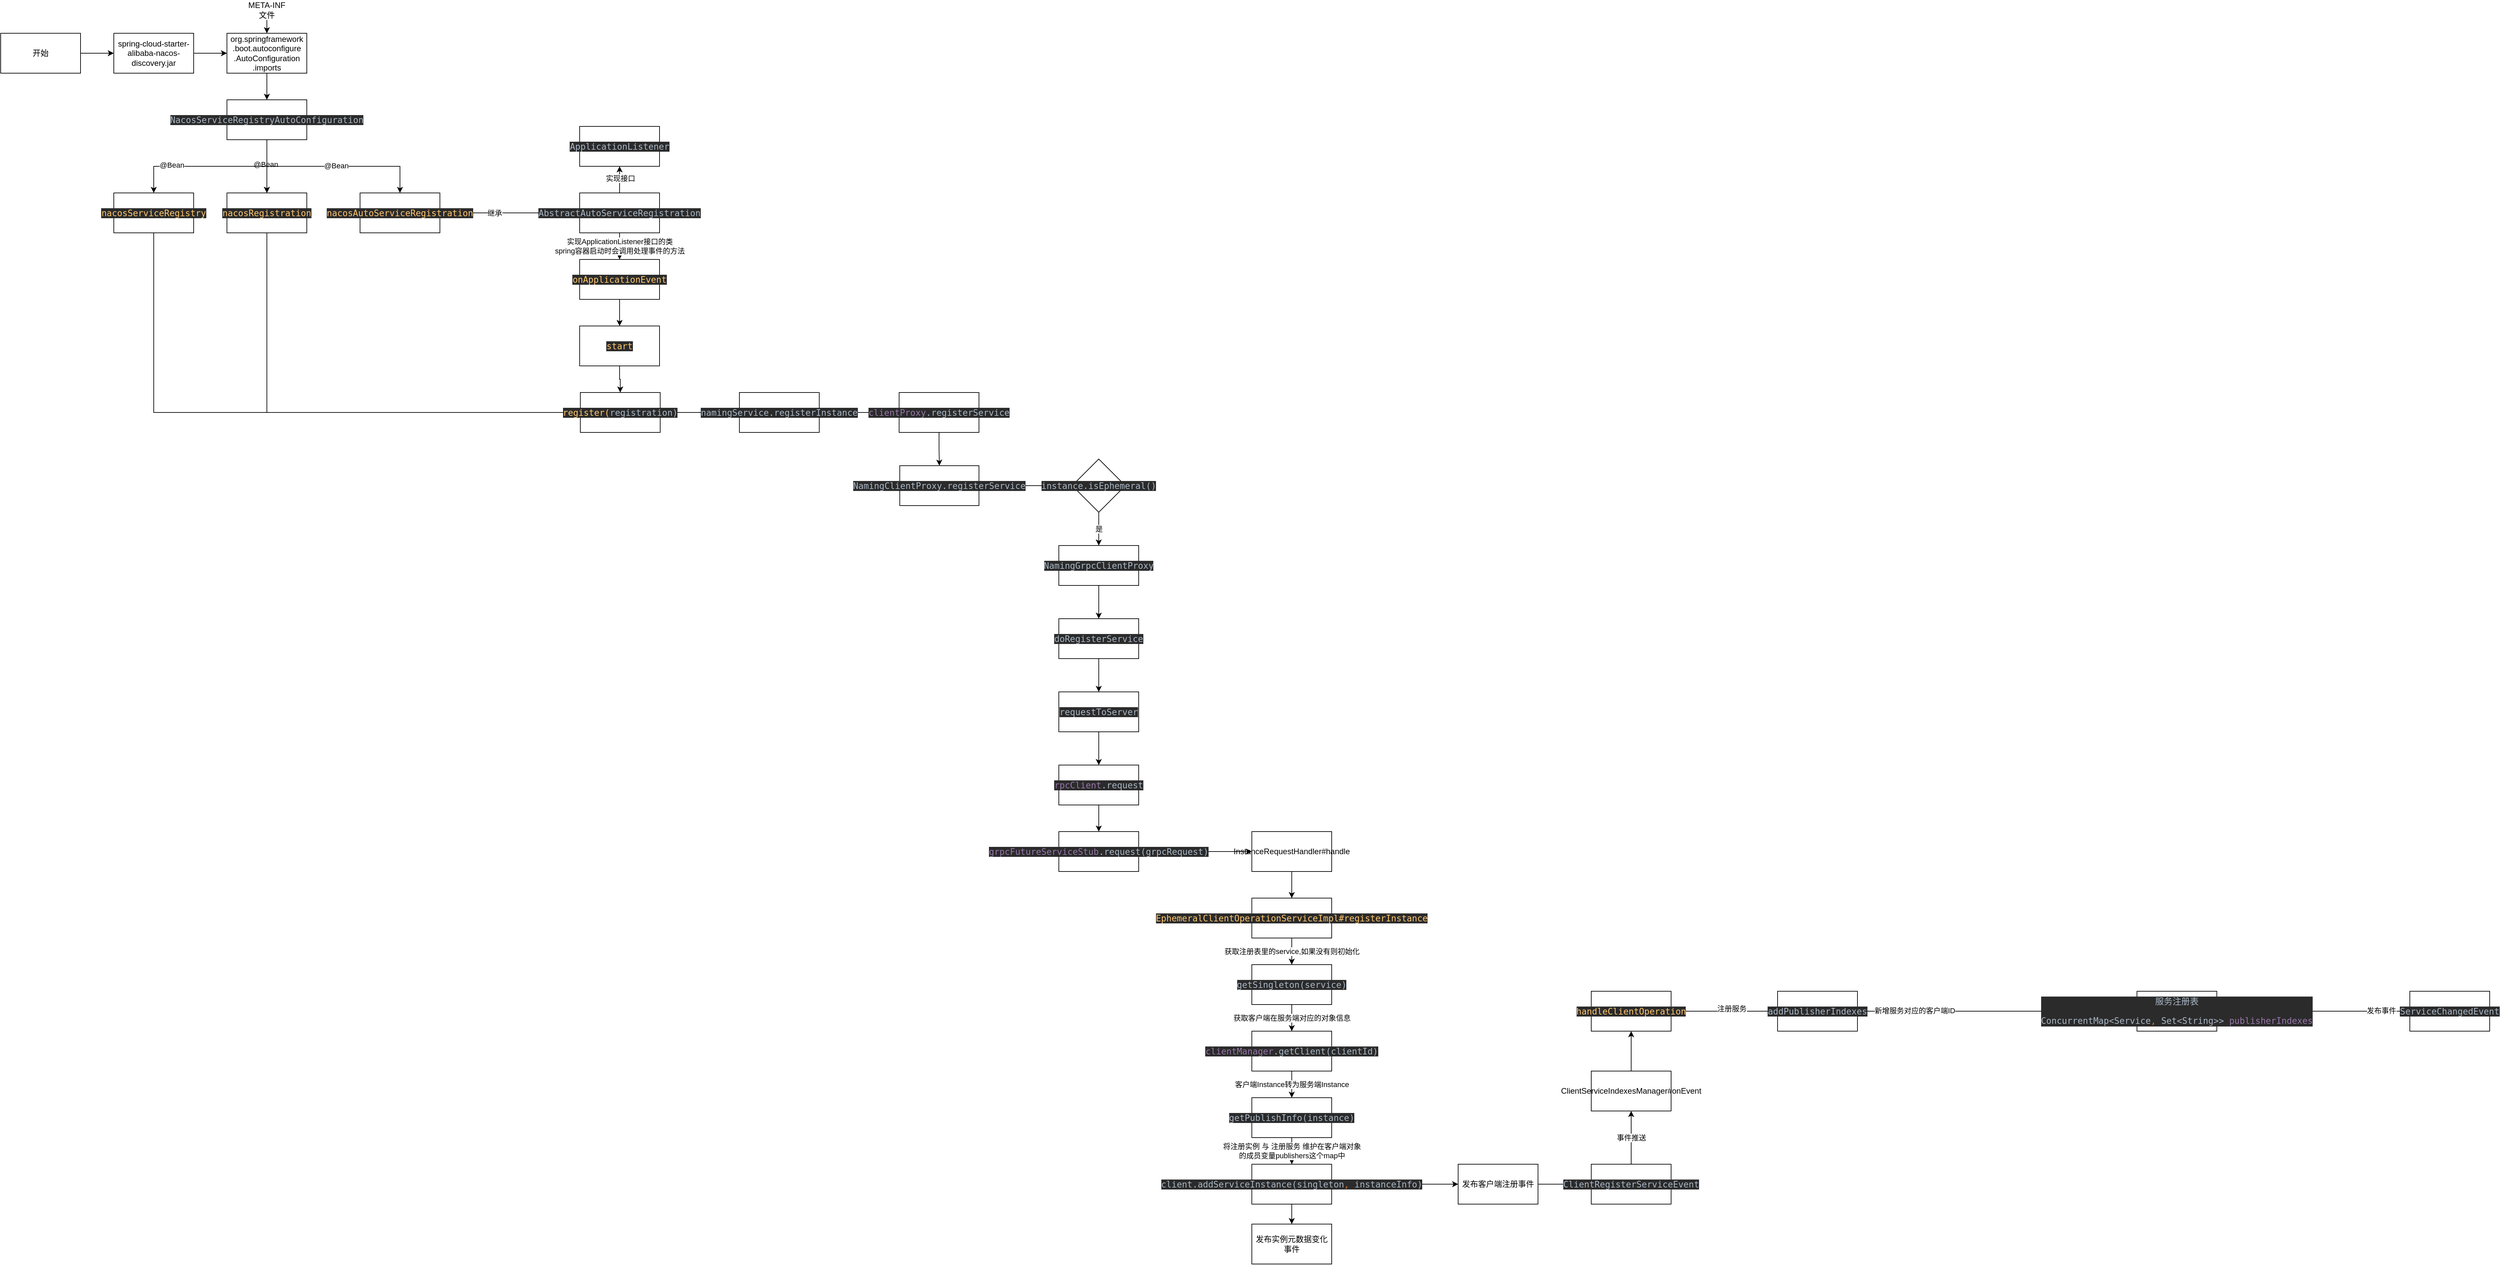 <mxfile version="26.2.9">
  <diagram name="第 1 页" id="qjIhuZ7C7WqoF21a-5gi">
    <mxGraphModel dx="934" dy="1765" grid="1" gridSize="10" guides="1" tooltips="1" connect="1" arrows="1" fold="1" page="1" pageScale="1" pageWidth="827" pageHeight="1169" math="0" shadow="0">
      <root>
        <mxCell id="0" />
        <mxCell id="1" parent="0" />
        <mxCell id="_J02eZVEoEPmhMqrI0cv-4" value="" style="edgeStyle=orthogonalEdgeStyle;rounded=0;orthogonalLoop=1;jettySize=auto;html=1;" edge="1" parent="1" source="_J02eZVEoEPmhMqrI0cv-2" target="_J02eZVEoEPmhMqrI0cv-3">
          <mxGeometry relative="1" as="geometry" />
        </mxCell>
        <mxCell id="_J02eZVEoEPmhMqrI0cv-2" value="开始" style="rounded=0;whiteSpace=wrap;html=1;" vertex="1" parent="1">
          <mxGeometry width="120" height="60" as="geometry" />
        </mxCell>
        <mxCell id="_J02eZVEoEPmhMqrI0cv-6" value="" style="edgeStyle=orthogonalEdgeStyle;rounded=0;orthogonalLoop=1;jettySize=auto;html=1;" edge="1" parent="1" source="_J02eZVEoEPmhMqrI0cv-3" target="_J02eZVEoEPmhMqrI0cv-5">
          <mxGeometry relative="1" as="geometry" />
        </mxCell>
        <mxCell id="_J02eZVEoEPmhMqrI0cv-3" value="spring-cloud-starter-alibaba-nacos-discovery.jar" style="whiteSpace=wrap;html=1;rounded=0;" vertex="1" parent="1">
          <mxGeometry x="170" width="120" height="60" as="geometry" />
        </mxCell>
        <mxCell id="_J02eZVEoEPmhMqrI0cv-10" value="" style="edgeStyle=orthogonalEdgeStyle;rounded=0;orthogonalLoop=1;jettySize=auto;html=1;" edge="1" parent="1" source="_J02eZVEoEPmhMqrI0cv-5" target="_J02eZVEoEPmhMqrI0cv-9">
          <mxGeometry relative="1" as="geometry" />
        </mxCell>
        <mxCell id="_J02eZVEoEPmhMqrI0cv-5" value="org.springframework&lt;div&gt;.boot.autoconfigure&lt;/div&gt;&lt;div&gt;.AutoConfiguration&lt;/div&gt;&lt;div&gt;.imports&lt;/div&gt;" style="whiteSpace=wrap;html=1;rounded=0;" vertex="1" parent="1">
          <mxGeometry x="340" width="120" height="60" as="geometry" />
        </mxCell>
        <mxCell id="_J02eZVEoEPmhMqrI0cv-8" style="edgeStyle=orthogonalEdgeStyle;rounded=0;orthogonalLoop=1;jettySize=auto;html=1;exitX=0.5;exitY=1;exitDx=0;exitDy=0;entryX=0.5;entryY=0;entryDx=0;entryDy=0;" edge="1" parent="1" source="_J02eZVEoEPmhMqrI0cv-7" target="_J02eZVEoEPmhMqrI0cv-5">
          <mxGeometry relative="1" as="geometry" />
        </mxCell>
        <mxCell id="_J02eZVEoEPmhMqrI0cv-7" value="META-INF文件" style="text;html=1;align=center;verticalAlign=middle;whiteSpace=wrap;rounded=0;" vertex="1" parent="1">
          <mxGeometry x="370" y="-50" width="60" height="30" as="geometry" />
        </mxCell>
        <mxCell id="_J02eZVEoEPmhMqrI0cv-12" value="" style="edgeStyle=orthogonalEdgeStyle;rounded=0;orthogonalLoop=1;jettySize=auto;html=1;" edge="1" parent="1" source="_J02eZVEoEPmhMqrI0cv-9" target="_J02eZVEoEPmhMqrI0cv-11">
          <mxGeometry relative="1" as="geometry" />
        </mxCell>
        <mxCell id="_J02eZVEoEPmhMqrI0cv-13" value="@Bean" style="edgeLabel;html=1;align=center;verticalAlign=middle;resizable=0;points=[];" vertex="1" connectable="0" parent="_J02eZVEoEPmhMqrI0cv-12">
          <mxGeometry x="-0.075" y="-2" relative="1" as="geometry">
            <mxPoint as="offset" />
          </mxGeometry>
        </mxCell>
        <mxCell id="_J02eZVEoEPmhMqrI0cv-14" value="" style="edgeStyle=orthogonalEdgeStyle;rounded=0;orthogonalLoop=1;jettySize=auto;html=1;" edge="1" parent="1" source="_J02eZVEoEPmhMqrI0cv-9" target="_J02eZVEoEPmhMqrI0cv-11">
          <mxGeometry relative="1" as="geometry" />
        </mxCell>
        <mxCell id="_J02eZVEoEPmhMqrI0cv-16" style="edgeStyle=orthogonalEdgeStyle;rounded=0;orthogonalLoop=1;jettySize=auto;html=1;exitX=0.5;exitY=1;exitDx=0;exitDy=0;" edge="1" parent="1" source="_J02eZVEoEPmhMqrI0cv-9" target="_J02eZVEoEPmhMqrI0cv-15">
          <mxGeometry relative="1" as="geometry" />
        </mxCell>
        <mxCell id="_J02eZVEoEPmhMqrI0cv-17" value="@Bean" style="edgeLabel;html=1;align=center;verticalAlign=middle;resizable=0;points=[];" vertex="1" connectable="0" parent="_J02eZVEoEPmhMqrI0cv-16">
          <mxGeometry x="0.464" y="-2" relative="1" as="geometry">
            <mxPoint as="offset" />
          </mxGeometry>
        </mxCell>
        <mxCell id="_J02eZVEoEPmhMqrI0cv-19" style="edgeStyle=orthogonalEdgeStyle;rounded=0;orthogonalLoop=1;jettySize=auto;html=1;exitX=0.5;exitY=1;exitDx=0;exitDy=0;entryX=0.5;entryY=0;entryDx=0;entryDy=0;" edge="1" parent="1" source="_J02eZVEoEPmhMqrI0cv-9" target="_J02eZVEoEPmhMqrI0cv-18">
          <mxGeometry relative="1" as="geometry" />
        </mxCell>
        <mxCell id="_J02eZVEoEPmhMqrI0cv-20" value="@Bean" style="edgeLabel;html=1;align=center;verticalAlign=middle;resizable=0;points=[];" vertex="1" connectable="0" parent="_J02eZVEoEPmhMqrI0cv-19">
          <mxGeometry x="0.028" y="1" relative="1" as="geometry">
            <mxPoint as="offset" />
          </mxGeometry>
        </mxCell>
        <mxCell id="_J02eZVEoEPmhMqrI0cv-9" value="&lt;div style=&quot;background-color:#2b2b2b;color:#a9b7c6;font-family:&#39;JetBrains Mono&#39;,monospace;font-size:9.8pt;&quot;&gt;&lt;pre&gt;NacosServiceRegistryAutoConfiguration&lt;/pre&gt;&lt;/div&gt;" style="whiteSpace=wrap;html=1;rounded=0;" vertex="1" parent="1">
          <mxGeometry x="340" y="100" width="120" height="60" as="geometry" />
        </mxCell>
        <mxCell id="_J02eZVEoEPmhMqrI0cv-36" style="edgeStyle=orthogonalEdgeStyle;rounded=0;orthogonalLoop=1;jettySize=auto;html=1;exitX=0.5;exitY=1;exitDx=0;exitDy=0;entryX=0;entryY=0.5;entryDx=0;entryDy=0;" edge="1" parent="1" source="_J02eZVEoEPmhMqrI0cv-11" target="_J02eZVEoEPmhMqrI0cv-33">
          <mxGeometry relative="1" as="geometry" />
        </mxCell>
        <mxCell id="_J02eZVEoEPmhMqrI0cv-11" value="&lt;div style=&quot;background-color:#2b2b2b;color:#a9b7c6;font-family:&#39;JetBrains Mono&#39;,monospace;font-size:9.8pt;&quot;&gt;&lt;pre&gt;&lt;span style=&quot;color:#ffc66d;&quot;&gt;nacosRegistration&lt;/span&gt;&lt;/pre&gt;&lt;/div&gt;" style="whiteSpace=wrap;html=1;rounded=0;" vertex="1" parent="1">
          <mxGeometry x="340" y="240" width="120" height="60" as="geometry" />
        </mxCell>
        <mxCell id="_J02eZVEoEPmhMqrI0cv-35" style="edgeStyle=orthogonalEdgeStyle;rounded=0;orthogonalLoop=1;jettySize=auto;html=1;exitX=0.5;exitY=1;exitDx=0;exitDy=0;entryX=0;entryY=0.5;entryDx=0;entryDy=0;" edge="1" parent="1" source="_J02eZVEoEPmhMqrI0cv-15" target="_J02eZVEoEPmhMqrI0cv-33">
          <mxGeometry relative="1" as="geometry" />
        </mxCell>
        <mxCell id="_J02eZVEoEPmhMqrI0cv-15" value="&lt;div style=&quot;background-color:#2b2b2b;color:#a9b7c6;font-family:&#39;JetBrains Mono&#39;,monospace;font-size:9.8pt;&quot;&gt;&lt;pre&gt;&lt;span style=&quot;color:#ffc66d;&quot;&gt;nacosServiceRegistry&lt;/span&gt;&lt;/pre&gt;&lt;/div&gt;" style="rounded=0;whiteSpace=wrap;html=1;" vertex="1" parent="1">
          <mxGeometry x="170" y="240" width="120" height="60" as="geometry" />
        </mxCell>
        <mxCell id="_J02eZVEoEPmhMqrI0cv-22" value="" style="edgeStyle=orthogonalEdgeStyle;rounded=0;orthogonalLoop=1;jettySize=auto;html=1;" edge="1" parent="1" source="_J02eZVEoEPmhMqrI0cv-18" target="_J02eZVEoEPmhMqrI0cv-21">
          <mxGeometry relative="1" as="geometry" />
        </mxCell>
        <mxCell id="_J02eZVEoEPmhMqrI0cv-23" value="继承" style="edgeLabel;html=1;align=center;verticalAlign=middle;resizable=0;points=[];" vertex="1" connectable="0" parent="_J02eZVEoEPmhMqrI0cv-22">
          <mxGeometry x="-0.221" relative="1" as="geometry">
            <mxPoint as="offset" />
          </mxGeometry>
        </mxCell>
        <mxCell id="_J02eZVEoEPmhMqrI0cv-18" value="&lt;div style=&quot;background-color:#2b2b2b;color:#a9b7c6;font-family:&#39;JetBrains Mono&#39;,monospace;font-size:9.8pt;&quot;&gt;&lt;pre&gt;&lt;span style=&quot;color:#ffc66d;&quot;&gt;nacosAutoServiceRegistration&lt;/span&gt;&lt;/pre&gt;&lt;/div&gt;" style="rounded=0;whiteSpace=wrap;html=1;" vertex="1" parent="1">
          <mxGeometry x="540" y="240" width="120" height="60" as="geometry" />
        </mxCell>
        <mxCell id="_J02eZVEoEPmhMqrI0cv-25" value="" style="edgeStyle=orthogonalEdgeStyle;rounded=0;orthogonalLoop=1;jettySize=auto;html=1;" edge="1" parent="1" source="_J02eZVEoEPmhMqrI0cv-21" target="_J02eZVEoEPmhMqrI0cv-24">
          <mxGeometry relative="1" as="geometry" />
        </mxCell>
        <mxCell id="_J02eZVEoEPmhMqrI0cv-26" value="实现接口" style="edgeLabel;html=1;align=center;verticalAlign=middle;resizable=0;points=[];" vertex="1" connectable="0" parent="_J02eZVEoEPmhMqrI0cv-25">
          <mxGeometry x="0.125" y="-1" relative="1" as="geometry">
            <mxPoint as="offset" />
          </mxGeometry>
        </mxCell>
        <mxCell id="_J02eZVEoEPmhMqrI0cv-29" value="实现ApplicationListener接口的类&lt;div&gt;spring容器启动时会调用处理事件的方法&lt;/div&gt;" style="edgeStyle=orthogonalEdgeStyle;rounded=0;orthogonalLoop=1;jettySize=auto;html=1;" edge="1" parent="1" source="_J02eZVEoEPmhMqrI0cv-21" target="_J02eZVEoEPmhMqrI0cv-28">
          <mxGeometry relative="1" as="geometry" />
        </mxCell>
        <mxCell id="_J02eZVEoEPmhMqrI0cv-21" value="&lt;div style=&quot;background-color:#2b2b2b;color:#a9b7c6;font-family:&#39;JetBrains Mono&#39;,monospace;font-size:9.8pt;&quot;&gt;&lt;pre&gt;AbstractAutoServiceRegistration&lt;/pre&gt;&lt;/div&gt;" style="whiteSpace=wrap;html=1;rounded=0;" vertex="1" parent="1">
          <mxGeometry x="870" y="240" width="120" height="60" as="geometry" />
        </mxCell>
        <mxCell id="_J02eZVEoEPmhMqrI0cv-24" value="&lt;div style=&quot;background-color:#2b2b2b;color:#a9b7c6;font-family:&#39;JetBrains Mono&#39;,monospace;font-size:9.8pt;&quot;&gt;&lt;pre&gt;ApplicationListener&lt;/pre&gt;&lt;/div&gt;" style="whiteSpace=wrap;html=1;rounded=0;" vertex="1" parent="1">
          <mxGeometry x="870" y="140" width="120" height="60" as="geometry" />
        </mxCell>
        <mxCell id="_J02eZVEoEPmhMqrI0cv-32" value="" style="edgeStyle=orthogonalEdgeStyle;rounded=0;orthogonalLoop=1;jettySize=auto;html=1;" edge="1" parent="1" source="_J02eZVEoEPmhMqrI0cv-28" target="_J02eZVEoEPmhMqrI0cv-31">
          <mxGeometry relative="1" as="geometry" />
        </mxCell>
        <mxCell id="_J02eZVEoEPmhMqrI0cv-28" value="&lt;div style=&quot;background-color:#2b2b2b;color:#a9b7c6;font-family:&#39;JetBrains Mono&#39;,monospace;font-size:9.8pt;&quot;&gt;&lt;pre&gt;&lt;span style=&quot;color:#ffc66d;&quot;&gt;onApplicationEvent&lt;/span&gt;&lt;/pre&gt;&lt;/div&gt;" style="whiteSpace=wrap;html=1;rounded=0;" vertex="1" parent="1">
          <mxGeometry x="870" y="340" width="120" height="60" as="geometry" />
        </mxCell>
        <mxCell id="_J02eZVEoEPmhMqrI0cv-34" value="" style="edgeStyle=orthogonalEdgeStyle;rounded=0;orthogonalLoop=1;jettySize=auto;html=1;" edge="1" parent="1" source="_J02eZVEoEPmhMqrI0cv-31" target="_J02eZVEoEPmhMqrI0cv-33">
          <mxGeometry relative="1" as="geometry" />
        </mxCell>
        <mxCell id="_J02eZVEoEPmhMqrI0cv-31" value="&lt;div style=&quot;background-color:#2b2b2b;color:#a9b7c6;font-family:&#39;JetBrains Mono&#39;,monospace;font-size:9.8pt;&quot;&gt;&lt;pre&gt;&lt;span style=&quot;color:#ffc66d;&quot;&gt;start&lt;/span&gt;&lt;/pre&gt;&lt;/div&gt;" style="whiteSpace=wrap;html=1;rounded=0;" vertex="1" parent="1">
          <mxGeometry x="870" y="440" width="120" height="60" as="geometry" />
        </mxCell>
        <mxCell id="_J02eZVEoEPmhMqrI0cv-38" value="" style="edgeStyle=orthogonalEdgeStyle;rounded=0;orthogonalLoop=1;jettySize=auto;html=1;" edge="1" parent="1" source="_J02eZVEoEPmhMqrI0cv-33" target="_J02eZVEoEPmhMqrI0cv-37">
          <mxGeometry relative="1" as="geometry" />
        </mxCell>
        <mxCell id="_J02eZVEoEPmhMqrI0cv-33" value="&lt;div style=&quot;background-color: rgb(43, 43, 43); color: rgb(169, 183, 198); font-family: &amp;quot;JetBrains Mono&amp;quot;, monospace; font-size: 9.8pt;&quot;&gt;&lt;pre&gt;&lt;span style=&quot;color: rgb(255, 198, 109);&quot;&gt;register(&lt;/span&gt;registration)&lt;/pre&gt;&lt;/div&gt;" style="whiteSpace=wrap;html=1;rounded=0;" vertex="1" parent="1">
          <mxGeometry x="871" y="540" width="120" height="60" as="geometry" />
        </mxCell>
        <mxCell id="_J02eZVEoEPmhMqrI0cv-40" value="" style="edgeStyle=orthogonalEdgeStyle;rounded=0;orthogonalLoop=1;jettySize=auto;html=1;" edge="1" parent="1" source="_J02eZVEoEPmhMqrI0cv-37" target="_J02eZVEoEPmhMqrI0cv-39">
          <mxGeometry relative="1" as="geometry" />
        </mxCell>
        <mxCell id="_J02eZVEoEPmhMqrI0cv-37" value="&lt;div style=&quot;background-color:#2b2b2b;color:#a9b7c6;font-family:&#39;JetBrains Mono&#39;,monospace;font-size:9.8pt;&quot;&gt;&lt;pre&gt;namingService.registerInstance&lt;/pre&gt;&lt;/div&gt;" style="whiteSpace=wrap;html=1;rounded=0;" vertex="1" parent="1">
          <mxGeometry x="1110" y="540" width="120" height="60" as="geometry" />
        </mxCell>
        <mxCell id="_J02eZVEoEPmhMqrI0cv-42" value="" style="edgeStyle=orthogonalEdgeStyle;rounded=0;orthogonalLoop=1;jettySize=auto;html=1;" edge="1" parent="1" source="_J02eZVEoEPmhMqrI0cv-39" target="_J02eZVEoEPmhMqrI0cv-41">
          <mxGeometry relative="1" as="geometry" />
        </mxCell>
        <mxCell id="_J02eZVEoEPmhMqrI0cv-39" value="&lt;div style=&quot;background-color:#2b2b2b;color:#a9b7c6;font-family:&#39;JetBrains Mono&#39;,monospace;font-size:9.8pt;&quot;&gt;&lt;pre&gt;&lt;span style=&quot;color:#9876aa;&quot;&gt;clientProxy&lt;/span&gt;.registerService&lt;/pre&gt;&lt;/div&gt;" style="whiteSpace=wrap;html=1;rounded=0;" vertex="1" parent="1">
          <mxGeometry x="1350" y="540" width="120" height="60" as="geometry" />
        </mxCell>
        <mxCell id="_J02eZVEoEPmhMqrI0cv-44" value="" style="edgeStyle=orthogonalEdgeStyle;rounded=0;orthogonalLoop=1;jettySize=auto;html=1;" edge="1" parent="1" source="_J02eZVEoEPmhMqrI0cv-41" target="_J02eZVEoEPmhMqrI0cv-43">
          <mxGeometry relative="1" as="geometry" />
        </mxCell>
        <mxCell id="_J02eZVEoEPmhMqrI0cv-41" value="&lt;div style=&quot;background-color: rgb(43, 43, 43); color: rgb(169, 183, 198); font-family: &amp;quot;JetBrains Mono&amp;quot;, monospace; font-size: 9.8pt;&quot;&gt;&lt;pre&gt;NamingClientProxy.registerService&lt;/pre&gt;&lt;/div&gt;" style="whiteSpace=wrap;html=1;rounded=0;" vertex="1" parent="1">
          <mxGeometry x="1351" y="650" width="119" height="60" as="geometry" />
        </mxCell>
        <mxCell id="_J02eZVEoEPmhMqrI0cv-46" value="是" style="edgeStyle=orthogonalEdgeStyle;rounded=0;orthogonalLoop=1;jettySize=auto;html=1;" edge="1" parent="1" source="_J02eZVEoEPmhMqrI0cv-43" target="_J02eZVEoEPmhMqrI0cv-45">
          <mxGeometry relative="1" as="geometry" />
        </mxCell>
        <mxCell id="_J02eZVEoEPmhMqrI0cv-43" value="&lt;div style=&quot;background-color:#2b2b2b;color:#a9b7c6;font-family:&#39;JetBrains Mono&#39;,monospace;font-size:9.8pt;&quot;&gt;&lt;pre&gt;instance.isEphemeral()&lt;/pre&gt;&lt;/div&gt;" style="rhombus;whiteSpace=wrap;html=1;rounded=0;" vertex="1" parent="1">
          <mxGeometry x="1610" y="640" width="80" height="80" as="geometry" />
        </mxCell>
        <mxCell id="_J02eZVEoEPmhMqrI0cv-48" value="" style="edgeStyle=orthogonalEdgeStyle;rounded=0;orthogonalLoop=1;jettySize=auto;html=1;" edge="1" parent="1" source="_J02eZVEoEPmhMqrI0cv-45" target="_J02eZVEoEPmhMqrI0cv-47">
          <mxGeometry relative="1" as="geometry" />
        </mxCell>
        <mxCell id="_J02eZVEoEPmhMqrI0cv-45" value="&lt;div style=&quot;background-color:#2b2b2b;color:#a9b7c6;font-family:&#39;JetBrains Mono&#39;,monospace;font-size:9.8pt;&quot;&gt;&lt;pre&gt;NamingGrpcClientProxy&lt;/pre&gt;&lt;/div&gt;" style="whiteSpace=wrap;html=1;rounded=0;" vertex="1" parent="1">
          <mxGeometry x="1590" y="770" width="120" height="60" as="geometry" />
        </mxCell>
        <mxCell id="_J02eZVEoEPmhMqrI0cv-50" value="" style="edgeStyle=orthogonalEdgeStyle;rounded=0;orthogonalLoop=1;jettySize=auto;html=1;" edge="1" parent="1" source="_J02eZVEoEPmhMqrI0cv-47" target="_J02eZVEoEPmhMqrI0cv-49">
          <mxGeometry relative="1" as="geometry" />
        </mxCell>
        <mxCell id="_J02eZVEoEPmhMqrI0cv-47" value="&lt;div style=&quot;background-color:#2b2b2b;color:#a9b7c6;font-family:&#39;JetBrains Mono&#39;,monospace;font-size:9.8pt;&quot;&gt;&lt;pre&gt;doRegisterService&lt;/pre&gt;&lt;/div&gt;" style="whiteSpace=wrap;html=1;rounded=0;" vertex="1" parent="1">
          <mxGeometry x="1590" y="880" width="120" height="60" as="geometry" />
        </mxCell>
        <mxCell id="_J02eZVEoEPmhMqrI0cv-52" value="" style="edgeStyle=orthogonalEdgeStyle;rounded=0;orthogonalLoop=1;jettySize=auto;html=1;" edge="1" parent="1" source="_J02eZVEoEPmhMqrI0cv-49" target="_J02eZVEoEPmhMqrI0cv-51">
          <mxGeometry relative="1" as="geometry" />
        </mxCell>
        <mxCell id="_J02eZVEoEPmhMqrI0cv-49" value="&lt;div style=&quot;background-color:#2b2b2b;color:#a9b7c6;font-family:&#39;JetBrains Mono&#39;,monospace;font-size:9.8pt;&quot;&gt;&lt;pre&gt;requestToServer&lt;/pre&gt;&lt;/div&gt;" style="whiteSpace=wrap;html=1;rounded=0;" vertex="1" parent="1">
          <mxGeometry x="1590" y="990" width="120" height="60" as="geometry" />
        </mxCell>
        <mxCell id="_J02eZVEoEPmhMqrI0cv-54" value="" style="edgeStyle=orthogonalEdgeStyle;rounded=0;orthogonalLoop=1;jettySize=auto;html=1;" edge="1" parent="1" source="_J02eZVEoEPmhMqrI0cv-51" target="_J02eZVEoEPmhMqrI0cv-53">
          <mxGeometry relative="1" as="geometry" />
        </mxCell>
        <mxCell id="_J02eZVEoEPmhMqrI0cv-51" value="&lt;div style=&quot;background-color:#2b2b2b;color:#a9b7c6;font-family:&#39;JetBrains Mono&#39;,monospace;font-size:9.8pt;&quot;&gt;&lt;pre&gt;&lt;span style=&quot;color:#9876aa;&quot;&gt;rpcClient&lt;/span&gt;.request&lt;/pre&gt;&lt;/div&gt;" style="whiteSpace=wrap;html=1;rounded=0;" vertex="1" parent="1">
          <mxGeometry x="1590" y="1100" width="120" height="60" as="geometry" />
        </mxCell>
        <mxCell id="_J02eZVEoEPmhMqrI0cv-56" value="" style="edgeStyle=orthogonalEdgeStyle;rounded=0;orthogonalLoop=1;jettySize=auto;html=1;" edge="1" parent="1" source="_J02eZVEoEPmhMqrI0cv-53" target="_J02eZVEoEPmhMqrI0cv-55">
          <mxGeometry relative="1" as="geometry" />
        </mxCell>
        <mxCell id="_J02eZVEoEPmhMqrI0cv-53" value="&lt;div style=&quot;background-color:#2b2b2b;color:#a9b7c6;font-family:&#39;JetBrains Mono&#39;,monospace;font-size:9.8pt;&quot;&gt;&lt;pre&gt;&lt;span style=&quot;color:#9876aa;&quot;&gt;grpcFutureServiceStub&lt;/span&gt;.request(grpcRequest)&lt;/pre&gt;&lt;/div&gt;" style="whiteSpace=wrap;html=1;rounded=0;" vertex="1" parent="1">
          <mxGeometry x="1590" y="1200" width="120" height="60" as="geometry" />
        </mxCell>
        <mxCell id="_J02eZVEoEPmhMqrI0cv-58" value="" style="edgeStyle=orthogonalEdgeStyle;rounded=0;orthogonalLoop=1;jettySize=auto;html=1;" edge="1" parent="1" source="_J02eZVEoEPmhMqrI0cv-55" target="_J02eZVEoEPmhMqrI0cv-57">
          <mxGeometry relative="1" as="geometry">
            <mxPoint as="offset" />
          </mxGeometry>
        </mxCell>
        <mxCell id="_J02eZVEoEPmhMqrI0cv-55" value="InstanceRequestHandler#handle" style="whiteSpace=wrap;html=1;rounded=0;" vertex="1" parent="1">
          <mxGeometry x="1880" y="1200" width="120" height="60" as="geometry" />
        </mxCell>
        <mxCell id="_J02eZVEoEPmhMqrI0cv-60" value="获取注册表里的service,如果没有则初始化" style="edgeStyle=orthogonalEdgeStyle;rounded=0;orthogonalLoop=1;jettySize=auto;html=1;" edge="1" parent="1" source="_J02eZVEoEPmhMqrI0cv-57" target="_J02eZVEoEPmhMqrI0cv-59">
          <mxGeometry relative="1" as="geometry" />
        </mxCell>
        <mxCell id="_J02eZVEoEPmhMqrI0cv-57" value="&lt;div style=&quot;background-color: rgb(43, 43, 43); color: rgb(169, 183, 198);&quot;&gt;&lt;pre style=&quot;&quot;&gt;&lt;font color=&quot;#ffc66d&quot;&gt;&lt;span style=&quot;font-size: 13.067px;&quot;&gt;EphemeralClientOperationServiceImpl#registerInstance&lt;/span&gt;&lt;/font&gt;&lt;font face=&quot;JetBrains Mono, monospace&quot; color=&quot;rgba(0, 0, 0, 0)&quot;&gt;&lt;span style=&quot;font-size: 9.8pt;&quot;&gt;&lt;/span&gt;&lt;/font&gt;&lt;/pre&gt;&lt;/div&gt;" style="whiteSpace=wrap;html=1;rounded=0;" vertex="1" parent="1">
          <mxGeometry x="1880" y="1300" width="120" height="60" as="geometry" />
        </mxCell>
        <mxCell id="_J02eZVEoEPmhMqrI0cv-62" value="获取客户端在服务端对应的对象信息" style="edgeStyle=orthogonalEdgeStyle;rounded=0;orthogonalLoop=1;jettySize=auto;html=1;" edge="1" parent="1" source="_J02eZVEoEPmhMqrI0cv-59" target="_J02eZVEoEPmhMqrI0cv-61">
          <mxGeometry relative="1" as="geometry" />
        </mxCell>
        <mxCell id="_J02eZVEoEPmhMqrI0cv-59" value="&lt;div style=&quot;background-color:#2b2b2b;color:#a9b7c6;font-family:&#39;JetBrains Mono&#39;,monospace;font-size:9.8pt;&quot;&gt;&lt;pre&gt;getSingleton(service)&lt;/pre&gt;&lt;/div&gt;" style="whiteSpace=wrap;html=1;rounded=0;" vertex="1" parent="1">
          <mxGeometry x="1880" y="1400" width="120" height="60" as="geometry" />
        </mxCell>
        <mxCell id="_J02eZVEoEPmhMqrI0cv-64" value="客户端Instance转为服务端Instance" style="edgeStyle=orthogonalEdgeStyle;rounded=0;orthogonalLoop=1;jettySize=auto;html=1;" edge="1" parent="1" source="_J02eZVEoEPmhMqrI0cv-61" target="_J02eZVEoEPmhMqrI0cv-63">
          <mxGeometry relative="1" as="geometry" />
        </mxCell>
        <mxCell id="_J02eZVEoEPmhMqrI0cv-61" value="&lt;div style=&quot;background-color:#2b2b2b;color:#a9b7c6;font-family:&#39;JetBrains Mono&#39;,monospace;font-size:9.8pt;&quot;&gt;&lt;pre&gt;&lt;span style=&quot;color:#9876aa;&quot;&gt;clientManager&lt;/span&gt;.getClient(clientId)&lt;/pre&gt;&lt;/div&gt;" style="whiteSpace=wrap;html=1;rounded=0;" vertex="1" parent="1">
          <mxGeometry x="1880" y="1500" width="120" height="60" as="geometry" />
        </mxCell>
        <mxCell id="_J02eZVEoEPmhMqrI0cv-66" value="将注册实例 与 注册服务 维护在客户端对象&lt;div&gt;的成员变量publishers这个map中&lt;/div&gt;" style="edgeStyle=orthogonalEdgeStyle;rounded=0;orthogonalLoop=1;jettySize=auto;html=1;" edge="1" parent="1" source="_J02eZVEoEPmhMqrI0cv-63" target="_J02eZVEoEPmhMqrI0cv-65">
          <mxGeometry relative="1" as="geometry" />
        </mxCell>
        <mxCell id="_J02eZVEoEPmhMqrI0cv-63" value="&lt;div style=&quot;background-color:#2b2b2b;color:#a9b7c6;font-family:&#39;JetBrains Mono&#39;,monospace;font-size:9.8pt;&quot;&gt;&lt;pre&gt;getPublishInfo(instance)&lt;/pre&gt;&lt;/div&gt;" style="whiteSpace=wrap;html=1;rounded=0;" vertex="1" parent="1">
          <mxGeometry x="1880" y="1600" width="120" height="60" as="geometry" />
        </mxCell>
        <mxCell id="_J02eZVEoEPmhMqrI0cv-68" value="" style="edgeStyle=orthogonalEdgeStyle;rounded=0;orthogonalLoop=1;jettySize=auto;html=1;" edge="1" parent="1" source="_J02eZVEoEPmhMqrI0cv-65" target="_J02eZVEoEPmhMqrI0cv-67">
          <mxGeometry relative="1" as="geometry" />
        </mxCell>
        <mxCell id="_J02eZVEoEPmhMqrI0cv-70" value="" style="edgeStyle=orthogonalEdgeStyle;rounded=0;orthogonalLoop=1;jettySize=auto;html=1;" edge="1" parent="1" source="_J02eZVEoEPmhMqrI0cv-65" target="_J02eZVEoEPmhMqrI0cv-69">
          <mxGeometry relative="1" as="geometry" />
        </mxCell>
        <mxCell id="_J02eZVEoEPmhMqrI0cv-65" value="&lt;div style=&quot;background-color:#2b2b2b;color:#a9b7c6;font-family:&#39;JetBrains Mono&#39;,monospace;font-size:9.8pt;&quot;&gt;&lt;pre&gt;client.addServiceInstance(singleton&lt;span style=&quot;color:#cc7832;&quot;&gt;, &lt;/span&gt;instanceInfo)&lt;/pre&gt;&lt;/div&gt;" style="whiteSpace=wrap;html=1;rounded=0;" vertex="1" parent="1">
          <mxGeometry x="1880" y="1700" width="120" height="60" as="geometry" />
        </mxCell>
        <mxCell id="_J02eZVEoEPmhMqrI0cv-72" value="" style="edgeStyle=orthogonalEdgeStyle;rounded=0;orthogonalLoop=1;jettySize=auto;html=1;" edge="1" parent="1" source="_J02eZVEoEPmhMqrI0cv-67" target="_J02eZVEoEPmhMqrI0cv-71">
          <mxGeometry relative="1" as="geometry" />
        </mxCell>
        <mxCell id="_J02eZVEoEPmhMqrI0cv-67" value="发布客户端注册事件" style="whiteSpace=wrap;html=1;rounded=0;" vertex="1" parent="1">
          <mxGeometry x="2190" y="1700" width="120" height="60" as="geometry" />
        </mxCell>
        <mxCell id="_J02eZVEoEPmhMqrI0cv-69" value="发布实例元数据变化事件" style="whiteSpace=wrap;html=1;rounded=0;" vertex="1" parent="1">
          <mxGeometry x="1880" y="1790" width="120" height="60" as="geometry" />
        </mxCell>
        <mxCell id="_J02eZVEoEPmhMqrI0cv-74" value="事件推送" style="edgeStyle=orthogonalEdgeStyle;rounded=0;orthogonalLoop=1;jettySize=auto;html=1;" edge="1" parent="1" source="_J02eZVEoEPmhMqrI0cv-71" target="_J02eZVEoEPmhMqrI0cv-73">
          <mxGeometry relative="1" as="geometry" />
        </mxCell>
        <mxCell id="_J02eZVEoEPmhMqrI0cv-71" value="&lt;div style=&quot;background-color:#2b2b2b;color:#a9b7c6;font-family:&#39;JetBrains Mono&#39;,monospace;font-size:9.8pt;&quot;&gt;&lt;pre&gt;ClientRegisterServiceEvent&lt;/pre&gt;&lt;/div&gt;" style="whiteSpace=wrap;html=1;rounded=0;" vertex="1" parent="1">
          <mxGeometry x="2390" y="1700" width="120" height="60" as="geometry" />
        </mxCell>
        <mxCell id="_J02eZVEoEPmhMqrI0cv-76" value="" style="edgeStyle=orthogonalEdgeStyle;rounded=0;orthogonalLoop=1;jettySize=auto;html=1;" edge="1" parent="1" source="_J02eZVEoEPmhMqrI0cv-73" target="_J02eZVEoEPmhMqrI0cv-75">
          <mxGeometry relative="1" as="geometry" />
        </mxCell>
        <mxCell id="_J02eZVEoEPmhMqrI0cv-73" value="ClientServiceIndexesManager#onEvent" style="whiteSpace=wrap;html=1;rounded=0;" vertex="1" parent="1">
          <mxGeometry x="2390" y="1560" width="120" height="60" as="geometry" />
        </mxCell>
        <mxCell id="_J02eZVEoEPmhMqrI0cv-78" value="" style="edgeStyle=orthogonalEdgeStyle;rounded=0;orthogonalLoop=1;jettySize=auto;html=1;" edge="1" parent="1" source="_J02eZVEoEPmhMqrI0cv-75" target="_J02eZVEoEPmhMqrI0cv-77">
          <mxGeometry relative="1" as="geometry" />
        </mxCell>
        <mxCell id="_J02eZVEoEPmhMqrI0cv-79" value="注册服务" style="edgeLabel;html=1;align=center;verticalAlign=middle;resizable=0;points=[];" vertex="1" connectable="0" parent="_J02eZVEoEPmhMqrI0cv-78">
          <mxGeometry x="0.13" y="4" relative="1" as="geometry">
            <mxPoint as="offset" />
          </mxGeometry>
        </mxCell>
        <mxCell id="_J02eZVEoEPmhMqrI0cv-75" value="&lt;div style=&quot;background-color:#2b2b2b;color:#a9b7c6;font-family:&#39;JetBrains Mono&#39;,monospace;font-size:9.8pt;&quot;&gt;&lt;pre&gt;&lt;span style=&quot;color:#ffc66d;&quot;&gt;handleClientOperation&lt;/span&gt;&lt;/pre&gt;&lt;/div&gt;" style="whiteSpace=wrap;html=1;rounded=0;" vertex="1" parent="1">
          <mxGeometry x="2390" y="1440" width="120" height="60" as="geometry" />
        </mxCell>
        <mxCell id="_J02eZVEoEPmhMqrI0cv-81" value="" style="edgeStyle=orthogonalEdgeStyle;rounded=0;orthogonalLoop=1;jettySize=auto;html=1;" edge="1" parent="1" source="_J02eZVEoEPmhMqrI0cv-77" target="_J02eZVEoEPmhMqrI0cv-80">
          <mxGeometry relative="1" as="geometry" />
        </mxCell>
        <mxCell id="_J02eZVEoEPmhMqrI0cv-83" value="新增服务对应的客户端ID" style="edgeLabel;html=1;align=center;verticalAlign=middle;resizable=0;points=[];" vertex="1" connectable="0" parent="_J02eZVEoEPmhMqrI0cv-81">
          <mxGeometry x="-0.59" y="1" relative="1" as="geometry">
            <mxPoint as="offset" />
          </mxGeometry>
        </mxCell>
        <mxCell id="_J02eZVEoEPmhMqrI0cv-77" value="&lt;div style=&quot;background-color:#2b2b2b;color:#a9b7c6;font-family:&#39;JetBrains Mono&#39;,monospace;font-size:9.8pt;&quot;&gt;&lt;pre&gt;addPublisherIndexes&lt;/pre&gt;&lt;/div&gt;" style="whiteSpace=wrap;html=1;rounded=0;" vertex="1" parent="1">
          <mxGeometry x="2670" y="1440" width="120" height="60" as="geometry" />
        </mxCell>
        <mxCell id="_J02eZVEoEPmhMqrI0cv-85" value="" style="edgeStyle=orthogonalEdgeStyle;rounded=0;orthogonalLoop=1;jettySize=auto;html=1;" edge="1" parent="1" source="_J02eZVEoEPmhMqrI0cv-80" target="_J02eZVEoEPmhMqrI0cv-84">
          <mxGeometry relative="1" as="geometry" />
        </mxCell>
        <mxCell id="_J02eZVEoEPmhMqrI0cv-86" value="发布事件" style="edgeLabel;html=1;align=center;verticalAlign=middle;resizable=0;points=[];" vertex="1" connectable="0" parent="_J02eZVEoEPmhMqrI0cv-85">
          <mxGeometry x="0.705" y="1" relative="1" as="geometry">
            <mxPoint as="offset" />
          </mxGeometry>
        </mxCell>
        <mxCell id="_J02eZVEoEPmhMqrI0cv-80" value="&lt;div style=&quot;background-color: rgb(43, 43, 43); color: rgb(169, 183, 198); font-family: &amp;quot;JetBrains Mono&amp;quot;, monospace; font-size: 9.8pt;&quot;&gt;&lt;pre&gt;服务注册表&lt;/pre&gt;&lt;pre&gt;ConcurrentMap&amp;lt;Service&lt;span style=&quot;color: rgb(204, 120, 50);&quot;&gt;, &lt;/span&gt;Set&amp;lt;String&amp;gt;&amp;gt; &lt;span style=&quot;color: rgb(152, 118, 170);&quot;&gt;publisherIndexes&lt;/span&gt;&lt;/pre&gt;&lt;/div&gt;" style="whiteSpace=wrap;html=1;rounded=0;" vertex="1" parent="1">
          <mxGeometry x="3210" y="1440" width="120" height="60" as="geometry" />
        </mxCell>
        <mxCell id="_J02eZVEoEPmhMqrI0cv-84" value="&lt;div style=&quot;background-color:#2b2b2b;color:#a9b7c6;font-family:&#39;JetBrains Mono&#39;,monospace;font-size:9.8pt;&quot;&gt;&lt;pre&gt;ServiceChangedEvent&lt;/pre&gt;&lt;/div&gt;" style="whiteSpace=wrap;html=1;rounded=0;" vertex="1" parent="1">
          <mxGeometry x="3620" y="1440" width="120" height="60" as="geometry" />
        </mxCell>
      </root>
    </mxGraphModel>
  </diagram>
</mxfile>
